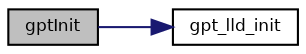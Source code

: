 digraph "gptInit"
{
  bgcolor="transparent";
  edge [fontname="Helvetica",fontsize="8",labelfontname="Helvetica",labelfontsize="8"];
  node [fontname="Helvetica",fontsize="8",shape=record];
  rankdir="LR";
  Node22 [label="gptInit",height=0.2,width=0.4,color="black", fillcolor="grey75", style="filled", fontcolor="black"];
  Node22 -> Node23 [color="midnightblue",fontsize="8",style="solid",fontname="Helvetica"];
  Node23 [label="gpt_lld_init",height=0.2,width=0.4,color="black",URL="$group___g_p_t.html#gab3675aa921f12032889546bb27af26b2",tooltip="Low level GPT driver initialization. "];
}
